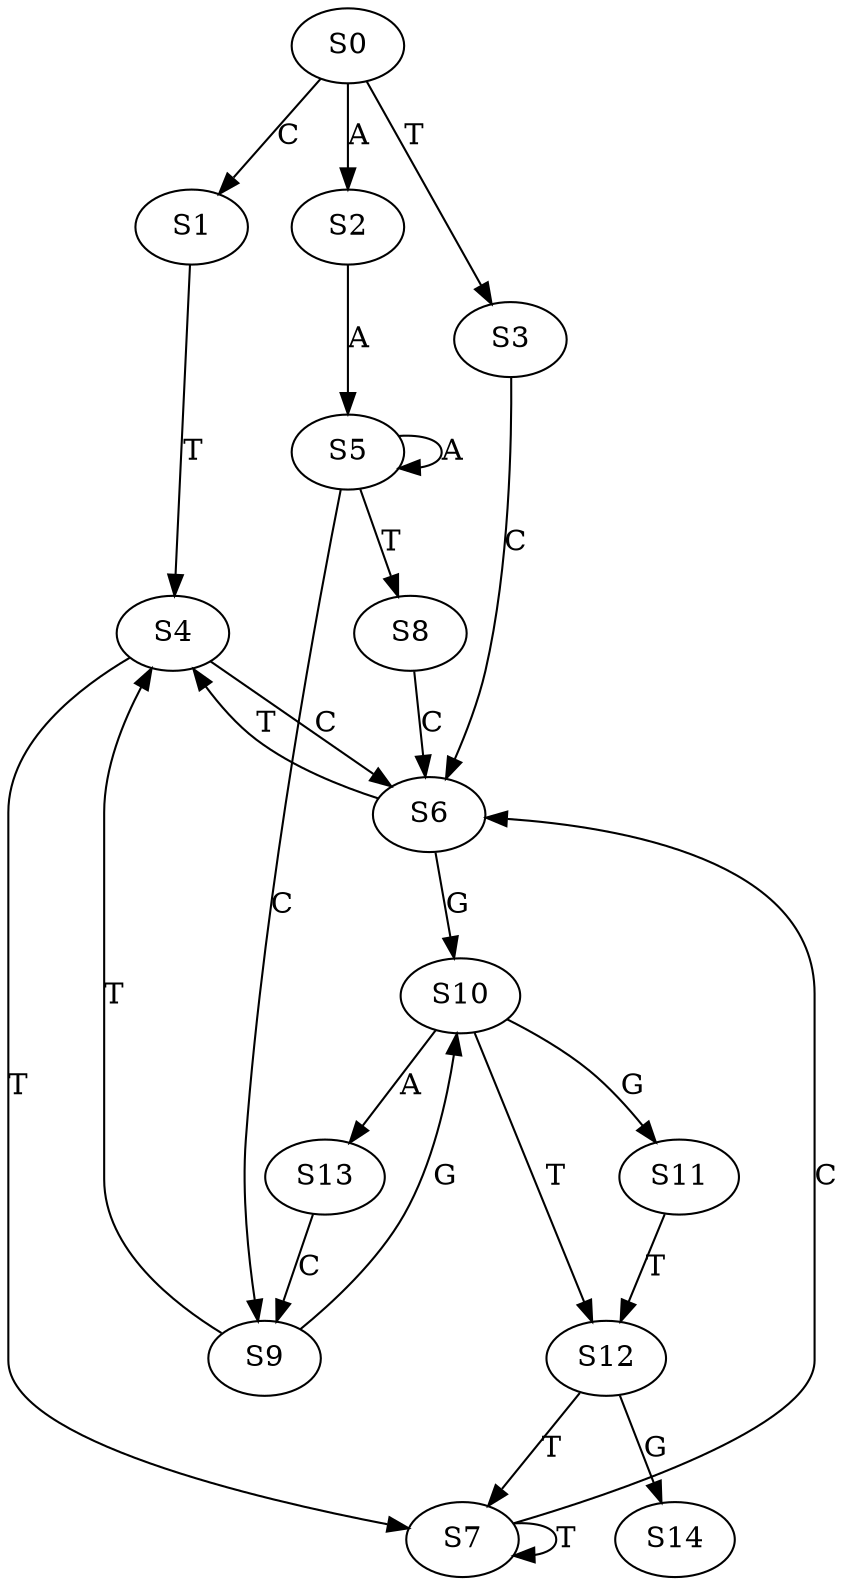 strict digraph  {
	S0 -> S1 [ label = C ];
	S0 -> S2 [ label = A ];
	S0 -> S3 [ label = T ];
	S1 -> S4 [ label = T ];
	S2 -> S5 [ label = A ];
	S3 -> S6 [ label = C ];
	S4 -> S7 [ label = T ];
	S4 -> S6 [ label = C ];
	S5 -> S8 [ label = T ];
	S5 -> S9 [ label = C ];
	S5 -> S5 [ label = A ];
	S6 -> S10 [ label = G ];
	S6 -> S4 [ label = T ];
	S7 -> S6 [ label = C ];
	S7 -> S7 [ label = T ];
	S8 -> S6 [ label = C ];
	S9 -> S4 [ label = T ];
	S9 -> S10 [ label = G ];
	S10 -> S11 [ label = G ];
	S10 -> S12 [ label = T ];
	S10 -> S13 [ label = A ];
	S11 -> S12 [ label = T ];
	S12 -> S14 [ label = G ];
	S12 -> S7 [ label = T ];
	S13 -> S9 [ label = C ];
}
